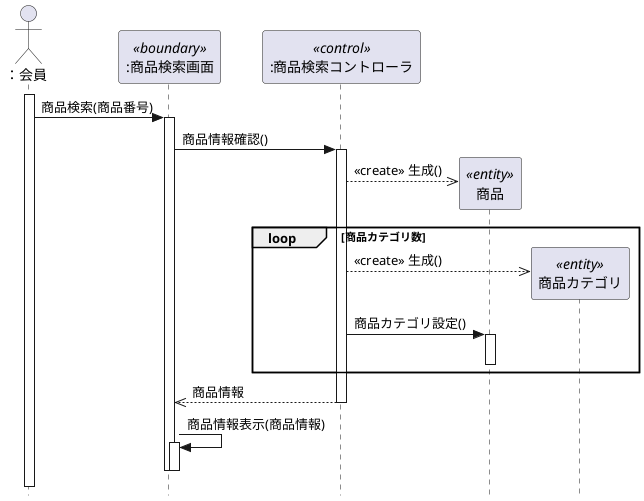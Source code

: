 @startuml 商品情報検索
hide footbox
skinparam style strictuml
Actor "：会員" as member 
participant ":商品検索画面" as search <<boundary>>
participant ":商品検索コントローラ" as control <<control>>
participant "商品" as goods <<entity>>
participant "商品カテゴリ" as category <<entity>>

activate member
member -> search : 商品検索(商品番号)

activate search
search -> control : 商品情報確認()
activate control
create goods
control -->> goods : <<create>> 生成()

loop 商品カテゴリ数
create category
control -->> category : <<create>> 生成()
control -> goods : 商品カテゴリ設定()
activate goods
deactivate goods
end loop

control -->> search : 商品情報
deactivate control 
search -> search : 商品情報表示(商品情報)
activate search
deactivate search
deactivate search

@enduml